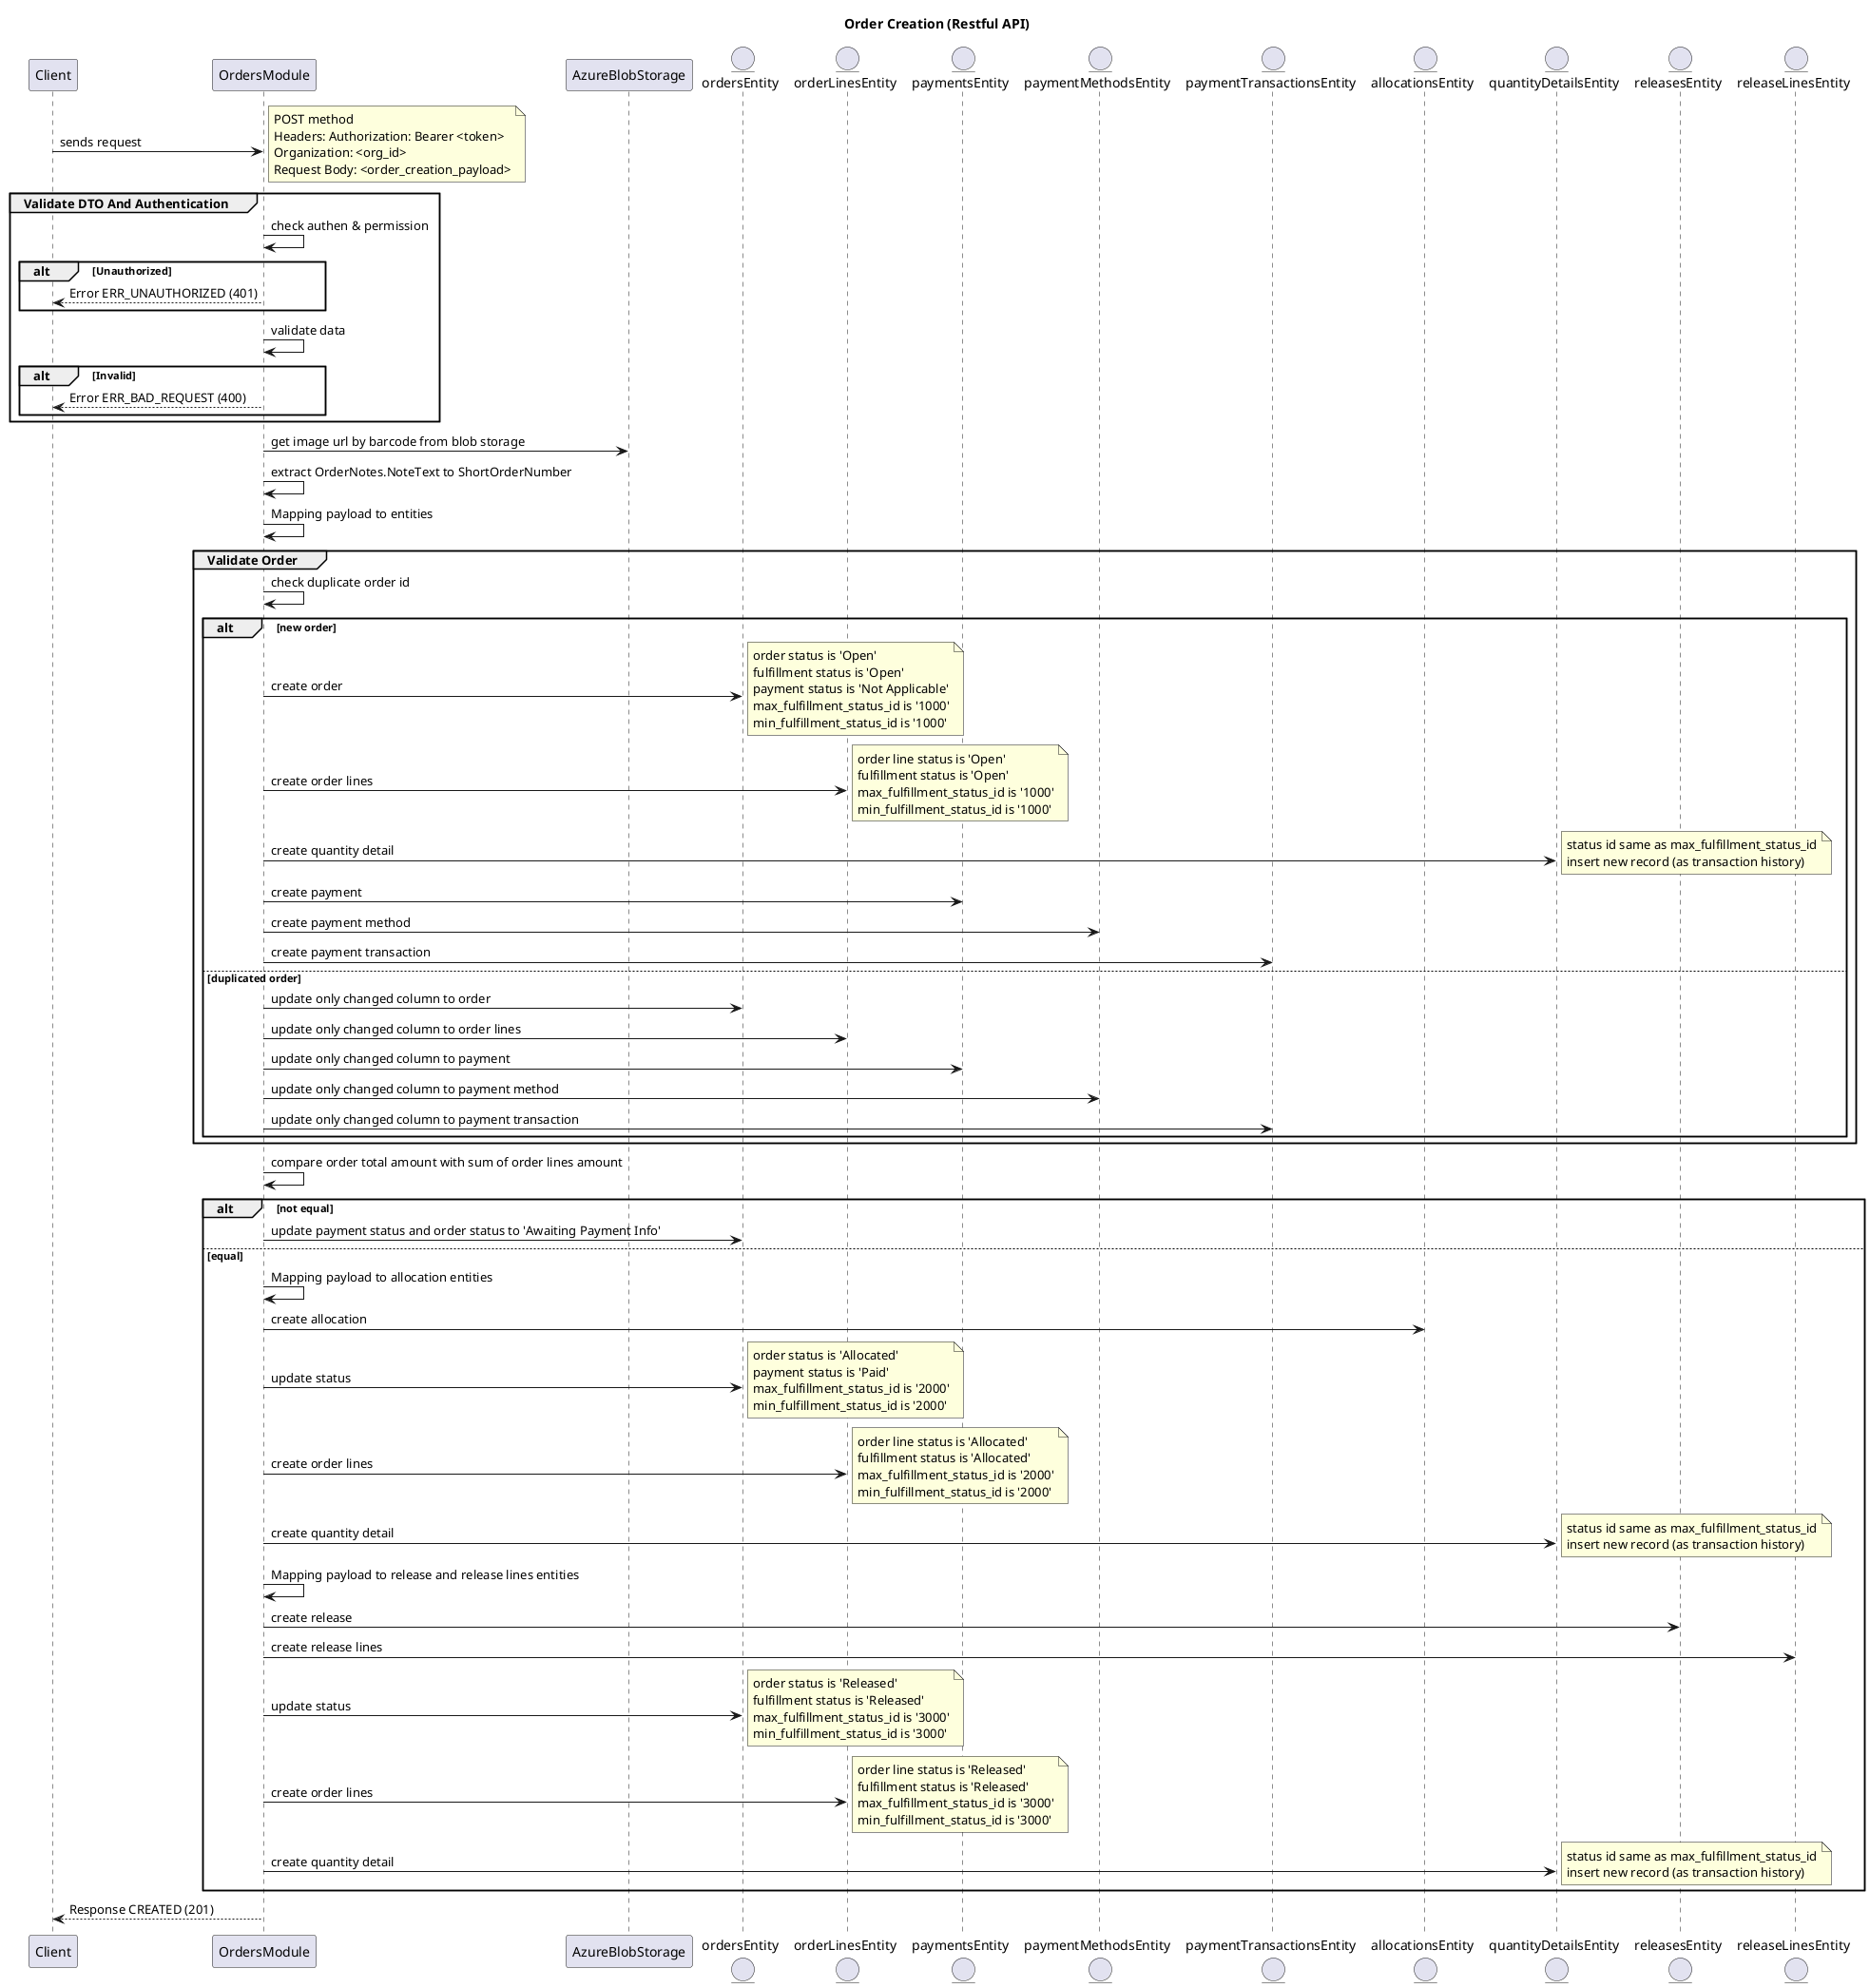 @startuml

title Order Creation (Restful API)

participant Client
participant OrdersModule
participant AzureBlobStorage
entity ordersEntity
entity orderLinesEntity
entity paymentsEntity
entity paymentMethodsEntity
entity paymentTransactionsEntity
entity allocationsEntity
entity quantityDetailsEntity
entity releasesEntity
entity releaseLinesEntity

Client -> OrdersModule : sends request
note right
POST method
Headers: Authorization: Bearer <token>
Organization: <org_id>
Request Body: <order_creation_payload>
end note

group Validate DTO And Authentication
  OrdersModule -> OrdersModule : check authen & permission
  alt Unauthorized
    OrdersModule --> Client : Error ERR_UNAUTHORIZED (401)
  end
  OrdersModule -> OrdersModule : validate data
  alt Invalid
    OrdersModule --> Client : Error ERR_BAD_REQUEST (400)
  end
end

OrdersModule -> AzureBlobStorage :  get image url by barcode from blob storage
OrdersModule -> OrdersModule : extract OrderNotes.NoteText to ShortOrderNumber
OrdersModule -> OrdersModule : Mapping payload to entities

group Validate Order
  OrdersModule -> OrdersModule : check duplicate order id
  alt new order
    OrdersModule -> ordersEntity : create order
		note right
		order status is 'Open'
		fulfillment status is 'Open'
		payment status is 'Not Applicable'
		max_fulfillment_status_id is '1000'
		min_fulfillment_status_id is '1000'
		end note 
		OrdersModule -> orderLinesEntity : create order lines
		note right
		order line status is 'Open'
		fulfillment status is 'Open'
		max_fulfillment_status_id is '1000'
		min_fulfillment_status_id is '1000'
		end note 
		OrdersModule -> quantityDetailsEntity : create quantity detail
		note right
		status id same as max_fulfillment_status_id
		insert new record (as transaction history)
		end note 
		OrdersModule -> paymentsEntity : create payment
		OrdersModule -> paymentMethodsEntity : create payment method
		OrdersModule -> paymentTransactionsEntity : create payment transaction
  else duplicated order
  	OrdersModule -> ordersEntity : update only changed column to order
		OrdersModule -> orderLinesEntity : update only changed column to order lines
		OrdersModule -> paymentsEntity : update only changed column to payment
		OrdersModule -> paymentMethodsEntity : update only changed column to payment method
		OrdersModule -> paymentTransactionsEntity : update only changed column to payment transaction
  end
end

OrdersModule -> OrdersModule : compare order total amount with sum of order lines amount
alt not equal
	OrdersModule -> ordersEntity : update payment status and order status to 'Awaiting Payment Info'
else equal
	OrdersModule -> OrdersModule : Mapping payload to allocation entities
	OrdersModule -> allocationsEntity : create allocation
	OrdersModule -> ordersEntity : update status
	note right
	order status is 'Allocated'
	payment status is 'Paid'
	max_fulfillment_status_id is '2000'
	min_fulfillment_status_id is '2000'
	end note 
	OrdersModule -> orderLinesEntity : create order lines
	note right
	order line status is 'Allocated'
	fulfillment status is 'Allocated'
	max_fulfillment_status_id is '2000'
	min_fulfillment_status_id is '2000'
	end note 
	OrdersModule -> quantityDetailsEntity : create quantity detail
	note right
	status id same as max_fulfillment_status_id
	insert new record (as transaction history)
	end note 
	OrdersModule -> OrdersModule : Mapping payload to release and release lines entities
	OrdersModule -> releasesEntity : create release
	OrdersModule -> releaseLinesEntity : create release lines
	OrdersModule -> ordersEntity : update status
	note right
	order status is 'Released'
	fulfillment status is 'Released'
	max_fulfillment_status_id is '3000'
	min_fulfillment_status_id is '3000'
	end note 
	OrdersModule -> orderLinesEntity : create order lines
		note right
		order line status is 'Released'
		fulfillment status is 'Released'
		max_fulfillment_status_id is '3000'
		min_fulfillment_status_id is '3000'
		end note
	OrdersModule -> quantityDetailsEntity : create quantity detail
	note right
	status id same as max_fulfillment_status_id
	insert new record (as transaction history)
	end note 
end

OrdersModule --> Client : Response CREATED (201)

@enduml
